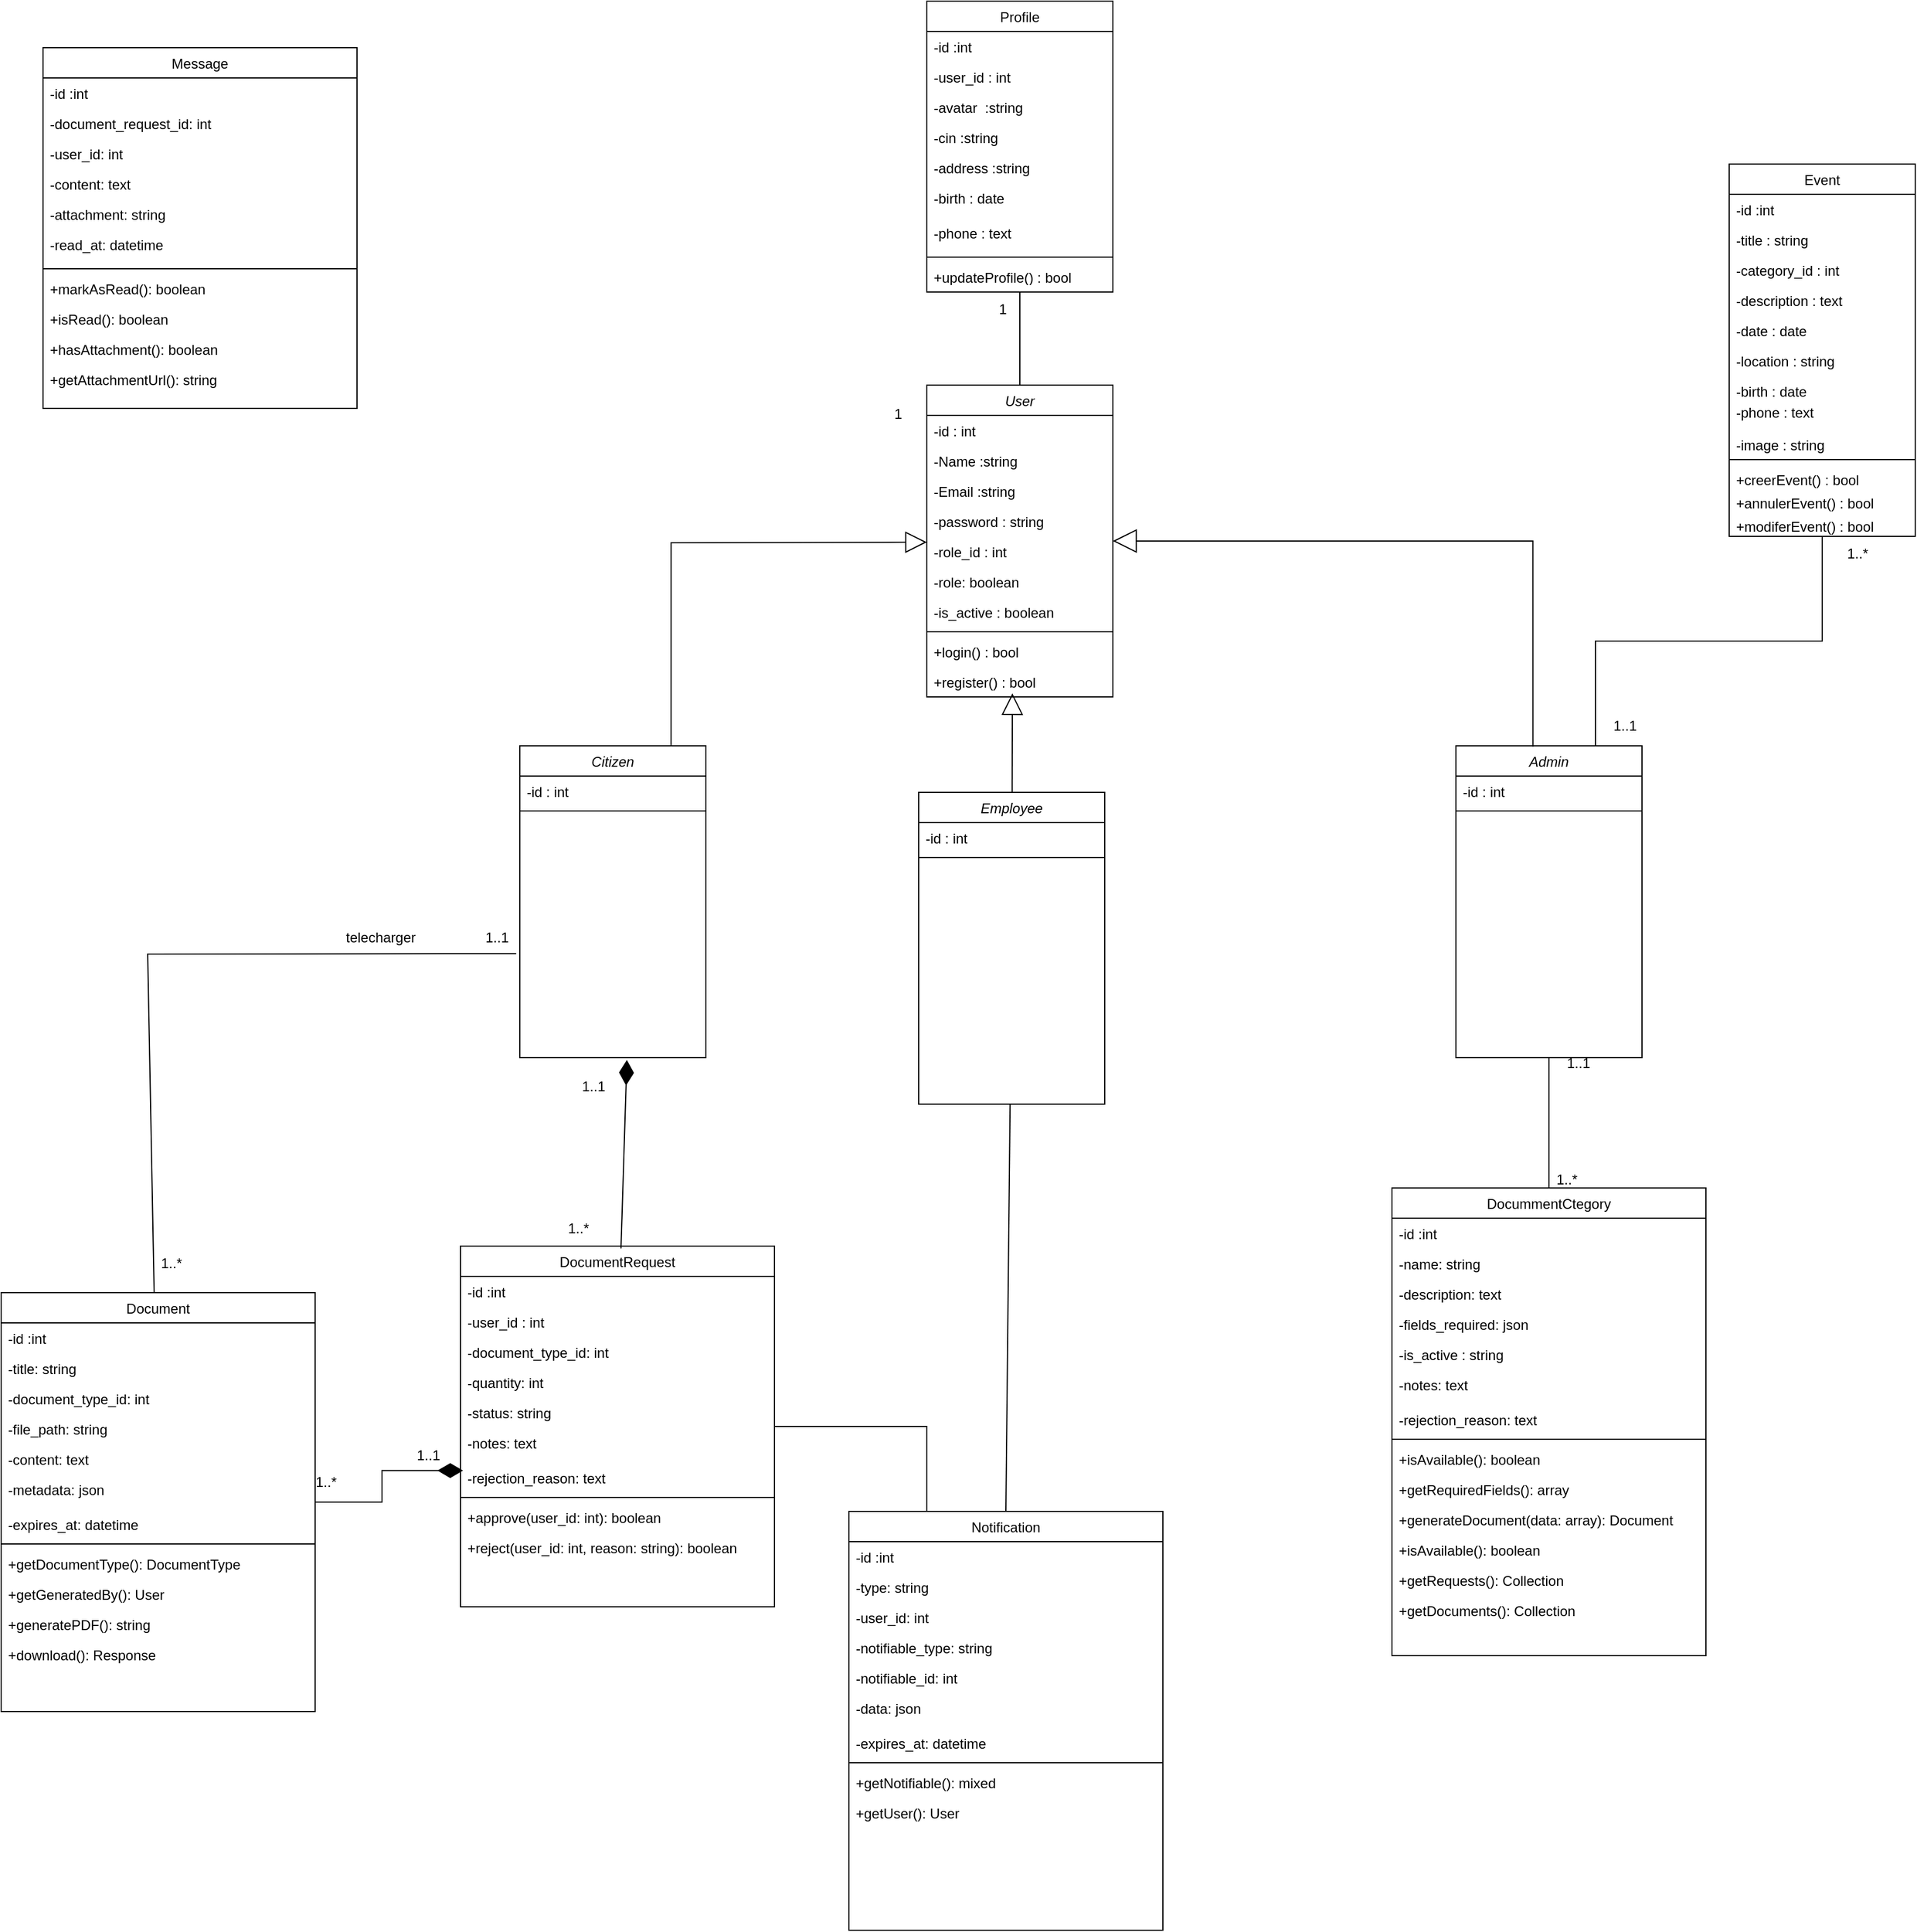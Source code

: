 <mxfile version="26.2.2">
  <diagram id="C5RBs43oDa-KdzZeNtuy" name="Page-1">
    <mxGraphModel dx="3024" dy="1294" grid="1" gridSize="10" guides="1" tooltips="1" connect="1" arrows="1" fold="1" page="1" pageScale="1" pageWidth="827" pageHeight="1169" math="0" shadow="0">
      <root>
        <mxCell id="WIyWlLk6GJQsqaUBKTNV-0" />
        <mxCell id="WIyWlLk6GJQsqaUBKTNV-1" parent="WIyWlLk6GJQsqaUBKTNV-0" />
        <mxCell id="zkfFHV4jXpPFQw0GAbJ--0" value="User" style="swimlane;fontStyle=2;align=center;verticalAlign=top;childLayout=stackLayout;horizontal=1;startSize=26;horizontalStack=0;resizeParent=1;resizeLast=0;collapsible=1;marginBottom=0;rounded=0;shadow=0;strokeWidth=1;" parent="WIyWlLk6GJQsqaUBKTNV-1" vertex="1">
          <mxGeometry x="-23" y="330" width="160" height="268" as="geometry">
            <mxRectangle x="230" y="140" width="160" height="26" as="alternateBounds" />
          </mxGeometry>
        </mxCell>
        <mxCell id="zkfFHV4jXpPFQw0GAbJ--1" value="-id : int" style="text;align=left;verticalAlign=top;spacingLeft=4;spacingRight=4;overflow=hidden;rotatable=0;points=[[0,0.5],[1,0.5]];portConstraint=eastwest;" parent="zkfFHV4jXpPFQw0GAbJ--0" vertex="1">
          <mxGeometry y="26" width="160" height="26" as="geometry" />
        </mxCell>
        <mxCell id="ag1lQDkfpdhVlCk6B-0z-128" value="-Name :string" style="text;align=left;verticalAlign=top;spacingLeft=4;spacingRight=4;overflow=hidden;rotatable=0;points=[[0,0.5],[1,0.5]];portConstraint=eastwest;" vertex="1" parent="zkfFHV4jXpPFQw0GAbJ--0">
          <mxGeometry y="52" width="160" height="26" as="geometry" />
        </mxCell>
        <mxCell id="ag1lQDkfpdhVlCk6B-0z-3" value="-Email :string" style="text;align=left;verticalAlign=top;spacingLeft=4;spacingRight=4;overflow=hidden;rotatable=0;points=[[0,0.5],[1,0.5]];portConstraint=eastwest;rounded=0;shadow=0;html=0;" vertex="1" parent="zkfFHV4jXpPFQw0GAbJ--0">
          <mxGeometry y="78" width="160" height="26" as="geometry" />
        </mxCell>
        <mxCell id="ag1lQDkfpdhVlCk6B-0z-4" value="-password : string" style="text;align=left;verticalAlign=top;spacingLeft=4;spacingRight=4;overflow=hidden;rotatable=0;points=[[0,0.5],[1,0.5]];portConstraint=eastwest;rounded=0;shadow=0;html=0;" vertex="1" parent="zkfFHV4jXpPFQw0GAbJ--0">
          <mxGeometry y="104" width="160" height="26" as="geometry" />
        </mxCell>
        <mxCell id="ag1lQDkfpdhVlCk6B-0z-5" value="-role_id : int" style="text;align=left;verticalAlign=top;spacingLeft=4;spacingRight=4;overflow=hidden;rotatable=0;points=[[0,0.5],[1,0.5]];portConstraint=eastwest;rounded=0;shadow=0;html=0;" vertex="1" parent="zkfFHV4jXpPFQw0GAbJ--0">
          <mxGeometry y="130" width="160" height="26" as="geometry" />
        </mxCell>
        <mxCell id="ag1lQDkfpdhVlCk6B-0z-127" value="-role: boolean" style="text;align=left;verticalAlign=top;spacingLeft=4;spacingRight=4;overflow=hidden;rotatable=0;points=[[0,0.5],[1,0.5]];portConstraint=eastwest;rounded=0;shadow=0;html=0;" vertex="1" parent="zkfFHV4jXpPFQw0GAbJ--0">
          <mxGeometry y="156" width="160" height="26" as="geometry" />
        </mxCell>
        <mxCell id="zkfFHV4jXpPFQw0GAbJ--3" value="-is_active : boolean" style="text;align=left;verticalAlign=top;spacingLeft=4;spacingRight=4;overflow=hidden;rotatable=0;points=[[0,0.5],[1,0.5]];portConstraint=eastwest;rounded=0;shadow=0;html=0;" parent="zkfFHV4jXpPFQw0GAbJ--0" vertex="1">
          <mxGeometry y="182" width="160" height="26" as="geometry" />
        </mxCell>
        <mxCell id="zkfFHV4jXpPFQw0GAbJ--4" value="" style="line;html=1;strokeWidth=1;align=left;verticalAlign=middle;spacingTop=-1;spacingLeft=3;spacingRight=3;rotatable=0;labelPosition=right;points=[];portConstraint=eastwest;" parent="zkfFHV4jXpPFQw0GAbJ--0" vertex="1">
          <mxGeometry y="208" width="160" height="8" as="geometry" />
        </mxCell>
        <mxCell id="zkfFHV4jXpPFQw0GAbJ--5" value="+login() : bool" style="text;align=left;verticalAlign=top;spacingLeft=4;spacingRight=4;overflow=hidden;rotatable=0;points=[[0,0.5],[1,0.5]];portConstraint=eastwest;" parent="zkfFHV4jXpPFQw0GAbJ--0" vertex="1">
          <mxGeometry y="216" width="160" height="26" as="geometry" />
        </mxCell>
        <mxCell id="ag1lQDkfpdhVlCk6B-0z-0" value="+register() : bool" style="text;align=left;verticalAlign=top;spacingLeft=4;spacingRight=4;overflow=hidden;rotatable=0;points=[[0,0.5],[1,0.5]];portConstraint=eastwest;rounded=0;shadow=0;html=0;" vertex="1" parent="zkfFHV4jXpPFQw0GAbJ--0">
          <mxGeometry y="242" width="160" height="26" as="geometry" />
        </mxCell>
        <mxCell id="zkfFHV4jXpPFQw0GAbJ--13" value="Profile" style="swimlane;fontStyle=0;align=center;verticalAlign=top;childLayout=stackLayout;horizontal=1;startSize=26;horizontalStack=0;resizeParent=1;resizeLast=0;collapsible=1;marginBottom=0;rounded=0;shadow=0;strokeWidth=1;" parent="WIyWlLk6GJQsqaUBKTNV-1" vertex="1">
          <mxGeometry x="-23" width="160" height="250" as="geometry">
            <mxRectangle x="340" y="380" width="170" height="26" as="alternateBounds" />
          </mxGeometry>
        </mxCell>
        <mxCell id="zkfFHV4jXpPFQw0GAbJ--14" value="-id :int" style="text;align=left;verticalAlign=top;spacingLeft=4;spacingRight=4;overflow=hidden;rotatable=0;points=[[0,0.5],[1,0.5]];portConstraint=eastwest;" parent="zkfFHV4jXpPFQw0GAbJ--13" vertex="1">
          <mxGeometry y="26" width="160" height="26" as="geometry" />
        </mxCell>
        <mxCell id="ag1lQDkfpdhVlCk6B-0z-9" value="-user_id : int" style="text;align=left;verticalAlign=top;spacingLeft=4;spacingRight=4;overflow=hidden;rotatable=0;points=[[0,0.5],[1,0.5]];portConstraint=eastwest;" vertex="1" parent="zkfFHV4jXpPFQw0GAbJ--13">
          <mxGeometry y="52" width="160" height="26" as="geometry" />
        </mxCell>
        <mxCell id="ag1lQDkfpdhVlCk6B-0z-11" value="-avatar  :string" style="text;align=left;verticalAlign=top;spacingLeft=4;spacingRight=4;overflow=hidden;rotatable=0;points=[[0,0.5],[1,0.5]];portConstraint=eastwest;" vertex="1" parent="zkfFHV4jXpPFQw0GAbJ--13">
          <mxGeometry y="78" width="160" height="26" as="geometry" />
        </mxCell>
        <mxCell id="ag1lQDkfpdhVlCk6B-0z-12" value="-cin :string" style="text;align=left;verticalAlign=top;spacingLeft=4;spacingRight=4;overflow=hidden;rotatable=0;points=[[0,0.5],[1,0.5]];portConstraint=eastwest;" vertex="1" parent="zkfFHV4jXpPFQw0GAbJ--13">
          <mxGeometry y="104" width="160" height="26" as="geometry" />
        </mxCell>
        <mxCell id="ag1lQDkfpdhVlCk6B-0z-13" value="-address :string" style="text;align=left;verticalAlign=top;spacingLeft=4;spacingRight=4;overflow=hidden;rotatable=0;points=[[0,0.5],[1,0.5]];portConstraint=eastwest;" vertex="1" parent="zkfFHV4jXpPFQw0GAbJ--13">
          <mxGeometry y="130" width="160" height="26" as="geometry" />
        </mxCell>
        <mxCell id="ag1lQDkfpdhVlCk6B-0z-14" value="-birth : date " style="text;align=left;verticalAlign=top;spacingLeft=4;spacingRight=4;overflow=hidden;rotatable=0;points=[[0,0.5],[1,0.5]];portConstraint=eastwest;" vertex="1" parent="zkfFHV4jXpPFQw0GAbJ--13">
          <mxGeometry y="156" width="160" height="30" as="geometry" />
        </mxCell>
        <mxCell id="ag1lQDkfpdhVlCk6B-0z-8" value="-phone : text " style="text;align=left;verticalAlign=top;spacingLeft=4;spacingRight=4;overflow=hidden;rotatable=0;points=[[0,0.5],[1,0.5]];portConstraint=eastwest;" vertex="1" parent="zkfFHV4jXpPFQw0GAbJ--13">
          <mxGeometry y="186" width="160" height="30" as="geometry" />
        </mxCell>
        <mxCell id="zkfFHV4jXpPFQw0GAbJ--15" value="" style="line;html=1;strokeWidth=1;align=left;verticalAlign=middle;spacingTop=-1;spacingLeft=3;spacingRight=3;rotatable=0;labelPosition=right;points=[];portConstraint=eastwest;" parent="zkfFHV4jXpPFQw0GAbJ--13" vertex="1">
          <mxGeometry y="216" width="160" height="8" as="geometry" />
        </mxCell>
        <mxCell id="ag1lQDkfpdhVlCk6B-0z-19" value="+updateProfile() : bool" style="text;align=left;verticalAlign=top;spacingLeft=4;spacingRight=4;overflow=hidden;rotatable=0;points=[[0,0.5],[1,0.5]];portConstraint=eastwest;rounded=0;shadow=0;html=0;" vertex="1" parent="zkfFHV4jXpPFQw0GAbJ--13">
          <mxGeometry y="224" width="160" height="16" as="geometry" />
        </mxCell>
        <mxCell id="zkfFHV4jXpPFQw0GAbJ--16" value="" style="endArrow=none;endSize=10;endFill=0;shadow=0;strokeWidth=1;rounded=0;curved=0;edgeStyle=elbowEdgeStyle;elbow=vertical;startFill=0;" parent="WIyWlLk6GJQsqaUBKTNV-1" source="zkfFHV4jXpPFQw0GAbJ--13" target="zkfFHV4jXpPFQw0GAbJ--0" edge="1">
          <mxGeometry width="160" relative="1" as="geometry">
            <mxPoint x="327" y="813" as="sourcePoint" />
            <mxPoint x="427" y="711" as="targetPoint" />
          </mxGeometry>
        </mxCell>
        <mxCell id="ag1lQDkfpdhVlCk6B-0z-16" value="1" style="text;html=1;align=center;verticalAlign=middle;resizable=0;points=[];autosize=1;strokeColor=none;fillColor=none;" vertex="1" parent="WIyWlLk6GJQsqaUBKTNV-1">
          <mxGeometry x="27" y="250" width="30" height="30" as="geometry" />
        </mxCell>
        <mxCell id="ag1lQDkfpdhVlCk6B-0z-17" value="1" style="text;html=1;align=center;verticalAlign=middle;resizable=0;points=[];autosize=1;strokeColor=none;fillColor=none;" vertex="1" parent="WIyWlLk6GJQsqaUBKTNV-1">
          <mxGeometry x="-63" y="340" width="30" height="30" as="geometry" />
        </mxCell>
        <mxCell id="ag1lQDkfpdhVlCk6B-0z-21" value="Event" style="swimlane;fontStyle=0;align=center;verticalAlign=top;childLayout=stackLayout;horizontal=1;startSize=26;horizontalStack=0;resizeParent=1;resizeLast=0;collapsible=1;marginBottom=0;rounded=0;shadow=0;strokeWidth=1;" vertex="1" parent="WIyWlLk6GJQsqaUBKTNV-1">
          <mxGeometry x="667" y="140" width="160" height="320" as="geometry">
            <mxRectangle x="340" y="380" width="170" height="26" as="alternateBounds" />
          </mxGeometry>
        </mxCell>
        <mxCell id="ag1lQDkfpdhVlCk6B-0z-22" value="-id :int" style="text;align=left;verticalAlign=top;spacingLeft=4;spacingRight=4;overflow=hidden;rotatable=0;points=[[0,0.5],[1,0.5]];portConstraint=eastwest;" vertex="1" parent="ag1lQDkfpdhVlCk6B-0z-21">
          <mxGeometry y="26" width="160" height="26" as="geometry" />
        </mxCell>
        <mxCell id="ag1lQDkfpdhVlCk6B-0z-23" value="-title : string" style="text;align=left;verticalAlign=top;spacingLeft=4;spacingRight=4;overflow=hidden;rotatable=0;points=[[0,0.5],[1,0.5]];portConstraint=eastwest;" vertex="1" parent="ag1lQDkfpdhVlCk6B-0z-21">
          <mxGeometry y="52" width="160" height="26" as="geometry" />
        </mxCell>
        <mxCell id="ag1lQDkfpdhVlCk6B-0z-32" value="-category_id : int" style="text;align=left;verticalAlign=top;spacingLeft=4;spacingRight=4;overflow=hidden;rotatable=0;points=[[0,0.5],[1,0.5]];portConstraint=eastwest;" vertex="1" parent="ag1lQDkfpdhVlCk6B-0z-21">
          <mxGeometry y="78" width="160" height="26" as="geometry" />
        </mxCell>
        <mxCell id="ag1lQDkfpdhVlCk6B-0z-24" value="-description : text" style="text;align=left;verticalAlign=top;spacingLeft=4;spacingRight=4;overflow=hidden;rotatable=0;points=[[0,0.5],[1,0.5]];portConstraint=eastwest;" vertex="1" parent="ag1lQDkfpdhVlCk6B-0z-21">
          <mxGeometry y="104" width="160" height="26" as="geometry" />
        </mxCell>
        <mxCell id="ag1lQDkfpdhVlCk6B-0z-25" value="-date : date" style="text;align=left;verticalAlign=top;spacingLeft=4;spacingRight=4;overflow=hidden;rotatable=0;points=[[0,0.5],[1,0.5]];portConstraint=eastwest;" vertex="1" parent="ag1lQDkfpdhVlCk6B-0z-21">
          <mxGeometry y="130" width="160" height="26" as="geometry" />
        </mxCell>
        <mxCell id="ag1lQDkfpdhVlCk6B-0z-26" value="-location : string" style="text;align=left;verticalAlign=top;spacingLeft=4;spacingRight=4;overflow=hidden;rotatable=0;points=[[0,0.5],[1,0.5]];portConstraint=eastwest;" vertex="1" parent="ag1lQDkfpdhVlCk6B-0z-21">
          <mxGeometry y="156" width="160" height="26" as="geometry" />
        </mxCell>
        <mxCell id="ag1lQDkfpdhVlCk6B-0z-27" value="-birth : date " style="text;align=left;verticalAlign=top;spacingLeft=4;spacingRight=4;overflow=hidden;rotatable=0;points=[[0,0.5],[1,0.5]];portConstraint=eastwest;" vertex="1" parent="ag1lQDkfpdhVlCk6B-0z-21">
          <mxGeometry y="182" width="160" height="18" as="geometry" />
        </mxCell>
        <mxCell id="ag1lQDkfpdhVlCk6B-0z-33" value="-phone : text " style="text;align=left;verticalAlign=top;spacingLeft=4;spacingRight=4;overflow=hidden;rotatable=0;points=[[0,0.5],[1,0.5]];portConstraint=eastwest;" vertex="1" parent="ag1lQDkfpdhVlCk6B-0z-21">
          <mxGeometry y="200" width="160" height="28" as="geometry" />
        </mxCell>
        <mxCell id="ag1lQDkfpdhVlCk6B-0z-28" value="-image : string " style="text;align=left;verticalAlign=top;spacingLeft=4;spacingRight=4;overflow=hidden;rotatable=0;points=[[0,0.5],[1,0.5]];portConstraint=eastwest;" vertex="1" parent="ag1lQDkfpdhVlCk6B-0z-21">
          <mxGeometry y="228" width="160" height="22" as="geometry" />
        </mxCell>
        <mxCell id="ag1lQDkfpdhVlCk6B-0z-29" value="" style="line;html=1;strokeWidth=1;align=left;verticalAlign=middle;spacingTop=-1;spacingLeft=3;spacingRight=3;rotatable=0;labelPosition=right;points=[];portConstraint=eastwest;" vertex="1" parent="ag1lQDkfpdhVlCk6B-0z-21">
          <mxGeometry y="250" width="160" height="8" as="geometry" />
        </mxCell>
        <mxCell id="ag1lQDkfpdhVlCk6B-0z-30" value="+creerEvent() : bool" style="text;align=left;verticalAlign=top;spacingLeft=4;spacingRight=4;overflow=hidden;rotatable=0;points=[[0,0.5],[1,0.5]];portConstraint=eastwest;rounded=0;shadow=0;html=0;" vertex="1" parent="ag1lQDkfpdhVlCk6B-0z-21">
          <mxGeometry y="258" width="160" height="20" as="geometry" />
        </mxCell>
        <mxCell id="ag1lQDkfpdhVlCk6B-0z-35" value="+annulerEvent() : bool" style="text;align=left;verticalAlign=top;spacingLeft=4;spacingRight=4;overflow=hidden;rotatable=0;points=[[0,0.5],[1,0.5]];portConstraint=eastwest;rounded=0;shadow=0;html=0;" vertex="1" parent="ag1lQDkfpdhVlCk6B-0z-21">
          <mxGeometry y="278" width="160" height="20" as="geometry" />
        </mxCell>
        <mxCell id="ag1lQDkfpdhVlCk6B-0z-36" value="+modiferEvent() : bool" style="text;align=left;verticalAlign=top;spacingLeft=4;spacingRight=4;overflow=hidden;rotatable=0;points=[[0,0.5],[1,0.5]];portConstraint=eastwest;rounded=0;shadow=0;html=0;" vertex="1" parent="ag1lQDkfpdhVlCk6B-0z-21">
          <mxGeometry y="298" width="160" height="20" as="geometry" />
        </mxCell>
        <mxCell id="ag1lQDkfpdhVlCk6B-0z-31" value="" style="endArrow=none;endSize=10;endFill=0;shadow=0;strokeWidth=1;rounded=0;curved=0;edgeStyle=elbowEdgeStyle;elbow=vertical;startFill=0;entryX=0.75;entryY=0;entryDx=0;entryDy=0;" edge="1" source="ag1lQDkfpdhVlCk6B-0z-21" parent="WIyWlLk6GJQsqaUBKTNV-1" target="ag1lQDkfpdhVlCk6B-0z-162">
          <mxGeometry width="160" relative="1" as="geometry">
            <mxPoint x="187" y="293" as="sourcePoint" />
            <mxPoint x="357" y="161" as="targetPoint" />
          </mxGeometry>
        </mxCell>
        <mxCell id="ag1lQDkfpdhVlCk6B-0z-178" style="edgeStyle=orthogonalEdgeStyle;rounded=0;orthogonalLoop=1;jettySize=auto;html=1;endArrow=none;startFill=0;" edge="1" parent="WIyWlLk6GJQsqaUBKTNV-1" source="ag1lQDkfpdhVlCk6B-0z-51" target="ag1lQDkfpdhVlCk6B-0z-113">
          <mxGeometry relative="1" as="geometry">
            <mxPoint x="-23" y="1406" as="targetPoint" />
            <Array as="points">
              <mxPoint x="-23" y="1225" />
            </Array>
          </mxGeometry>
        </mxCell>
        <mxCell id="ag1lQDkfpdhVlCk6B-0z-51" value="DocumentRequest" style="swimlane;fontStyle=0;align=center;verticalAlign=top;childLayout=stackLayout;horizontal=1;startSize=26;horizontalStack=0;resizeParent=1;resizeLast=0;collapsible=1;marginBottom=0;rounded=0;shadow=0;strokeWidth=1;" vertex="1" parent="WIyWlLk6GJQsqaUBKTNV-1">
          <mxGeometry x="-424" y="1070" width="270" height="310" as="geometry">
            <mxRectangle x="340" y="380" width="170" height="26" as="alternateBounds" />
          </mxGeometry>
        </mxCell>
        <mxCell id="ag1lQDkfpdhVlCk6B-0z-52" value="-id :int" style="text;align=left;verticalAlign=top;spacingLeft=4;spacingRight=4;overflow=hidden;rotatable=0;points=[[0,0.5],[1,0.5]];portConstraint=eastwest;" vertex="1" parent="ag1lQDkfpdhVlCk6B-0z-51">
          <mxGeometry y="26" width="270" height="26" as="geometry" />
        </mxCell>
        <mxCell id="ag1lQDkfpdhVlCk6B-0z-53" value="-user_id : int" style="text;align=left;verticalAlign=top;spacingLeft=4;spacingRight=4;overflow=hidden;rotatable=0;points=[[0,0.5],[1,0.5]];portConstraint=eastwest;" vertex="1" parent="ag1lQDkfpdhVlCk6B-0z-51">
          <mxGeometry y="52" width="270" height="26" as="geometry" />
        </mxCell>
        <mxCell id="ag1lQDkfpdhVlCk6B-0z-54" value="-document_type_id: int&#xa;" style="text;align=left;verticalAlign=top;spacingLeft=4;spacingRight=4;overflow=hidden;rotatable=0;points=[[0,0.5],[1,0.5]];portConstraint=eastwest;" vertex="1" parent="ag1lQDkfpdhVlCk6B-0z-51">
          <mxGeometry y="78" width="270" height="26" as="geometry" />
        </mxCell>
        <mxCell id="ag1lQDkfpdhVlCk6B-0z-55" value="-quantity: int&#xa;" style="text;align=left;verticalAlign=top;spacingLeft=4;spacingRight=4;overflow=hidden;rotatable=0;points=[[0,0.5],[1,0.5]];portConstraint=eastwest;" vertex="1" parent="ag1lQDkfpdhVlCk6B-0z-51">
          <mxGeometry y="104" width="270" height="26" as="geometry" />
        </mxCell>
        <mxCell id="ag1lQDkfpdhVlCk6B-0z-56" value="-status: string&#xa;" style="text;align=left;verticalAlign=top;spacingLeft=4;spacingRight=4;overflow=hidden;rotatable=0;points=[[0,0.5],[1,0.5]];portConstraint=eastwest;" vertex="1" parent="ag1lQDkfpdhVlCk6B-0z-51">
          <mxGeometry y="130" width="270" height="26" as="geometry" />
        </mxCell>
        <mxCell id="ag1lQDkfpdhVlCk6B-0z-57" value="-notes: text&#xa;" style="text;align=left;verticalAlign=top;spacingLeft=4;spacingRight=4;overflow=hidden;rotatable=0;points=[[0,0.5],[1,0.5]];portConstraint=eastwest;" vertex="1" parent="ag1lQDkfpdhVlCk6B-0z-51">
          <mxGeometry y="156" width="270" height="30" as="geometry" />
        </mxCell>
        <mxCell id="ag1lQDkfpdhVlCk6B-0z-65" value="-rejection_reason: text " style="text;align=left;verticalAlign=top;spacingLeft=4;spacingRight=4;overflow=hidden;rotatable=0;points=[[0,0.5],[1,0.5]];portConstraint=eastwest;" vertex="1" parent="ag1lQDkfpdhVlCk6B-0z-51">
          <mxGeometry y="186" width="270" height="26" as="geometry" />
        </mxCell>
        <mxCell id="ag1lQDkfpdhVlCk6B-0z-59" value="" style="line;html=1;strokeWidth=1;align=left;verticalAlign=middle;spacingTop=-1;spacingLeft=3;spacingRight=3;rotatable=0;labelPosition=right;points=[];portConstraint=eastwest;" vertex="1" parent="ag1lQDkfpdhVlCk6B-0z-51">
          <mxGeometry y="212" width="270" height="8" as="geometry" />
        </mxCell>
        <mxCell id="ag1lQDkfpdhVlCk6B-0z-66" value="+approve(user_id: int): boolean&#xa;&#xa;" style="text;align=left;verticalAlign=top;spacingLeft=4;spacingRight=4;overflow=hidden;rotatable=0;points=[[0,0.5],[1,0.5]];portConstraint=eastwest;" vertex="1" parent="ag1lQDkfpdhVlCk6B-0z-51">
          <mxGeometry y="220" width="270" height="26" as="geometry" />
        </mxCell>
        <mxCell id="ag1lQDkfpdhVlCk6B-0z-64" value="+reject(user_id: int, reason: string): boolean " style="text;align=left;verticalAlign=top;spacingLeft=4;spacingRight=4;overflow=hidden;rotatable=0;points=[[0,0.5],[1,0.5]];portConstraint=eastwest;" vertex="1" parent="ag1lQDkfpdhVlCk6B-0z-51">
          <mxGeometry y="246" width="270" height="26" as="geometry" />
        </mxCell>
        <mxCell id="ag1lQDkfpdhVlCk6B-0z-67" value="DocummentCtegory" style="swimlane;fontStyle=0;align=center;verticalAlign=top;childLayout=stackLayout;horizontal=1;startSize=26;horizontalStack=0;resizeParent=1;resizeLast=0;collapsible=1;marginBottom=0;rounded=0;shadow=0;strokeWidth=1;" vertex="1" parent="WIyWlLk6GJQsqaUBKTNV-1">
          <mxGeometry x="377" y="1020" width="270" height="402" as="geometry">
            <mxRectangle x="340" y="380" width="170" height="26" as="alternateBounds" />
          </mxGeometry>
        </mxCell>
        <mxCell id="ag1lQDkfpdhVlCk6B-0z-68" value="-id :int" style="text;align=left;verticalAlign=top;spacingLeft=4;spacingRight=4;overflow=hidden;rotatable=0;points=[[0,0.5],[1,0.5]];portConstraint=eastwest;" vertex="1" parent="ag1lQDkfpdhVlCk6B-0z-67">
          <mxGeometry y="26" width="270" height="26" as="geometry" />
        </mxCell>
        <mxCell id="ag1lQDkfpdhVlCk6B-0z-69" value="-name: string&#xa;" style="text;align=left;verticalAlign=top;spacingLeft=4;spacingRight=4;overflow=hidden;rotatable=0;points=[[0,0.5],[1,0.5]];portConstraint=eastwest;" vertex="1" parent="ag1lQDkfpdhVlCk6B-0z-67">
          <mxGeometry y="52" width="270" height="26" as="geometry" />
        </mxCell>
        <mxCell id="ag1lQDkfpdhVlCk6B-0z-70" value="-description: text " style="text;align=left;verticalAlign=top;spacingLeft=4;spacingRight=4;overflow=hidden;rotatable=0;points=[[0,0.5],[1,0.5]];portConstraint=eastwest;" vertex="1" parent="ag1lQDkfpdhVlCk6B-0z-67">
          <mxGeometry y="78" width="270" height="26" as="geometry" />
        </mxCell>
        <mxCell id="ag1lQDkfpdhVlCk6B-0z-71" value="-fields_required: json " style="text;align=left;verticalAlign=top;spacingLeft=4;spacingRight=4;overflow=hidden;rotatable=0;points=[[0,0.5],[1,0.5]];portConstraint=eastwest;" vertex="1" parent="ag1lQDkfpdhVlCk6B-0z-67">
          <mxGeometry y="104" width="270" height="26" as="geometry" />
        </mxCell>
        <mxCell id="ag1lQDkfpdhVlCk6B-0z-72" value="-is_active : string&#xa;" style="text;align=left;verticalAlign=top;spacingLeft=4;spacingRight=4;overflow=hidden;rotatable=0;points=[[0,0.5],[1,0.5]];portConstraint=eastwest;" vertex="1" parent="ag1lQDkfpdhVlCk6B-0z-67">
          <mxGeometry y="130" width="270" height="26" as="geometry" />
        </mxCell>
        <mxCell id="ag1lQDkfpdhVlCk6B-0z-73" value="-notes: text&#xa;" style="text;align=left;verticalAlign=top;spacingLeft=4;spacingRight=4;overflow=hidden;rotatable=0;points=[[0,0.5],[1,0.5]];portConstraint=eastwest;" vertex="1" parent="ag1lQDkfpdhVlCk6B-0z-67">
          <mxGeometry y="156" width="270" height="30" as="geometry" />
        </mxCell>
        <mxCell id="ag1lQDkfpdhVlCk6B-0z-74" value="-rejection_reason: text " style="text;align=left;verticalAlign=top;spacingLeft=4;spacingRight=4;overflow=hidden;rotatable=0;points=[[0,0.5],[1,0.5]];portConstraint=eastwest;" vertex="1" parent="ag1lQDkfpdhVlCk6B-0z-67">
          <mxGeometry y="186" width="270" height="26" as="geometry" />
        </mxCell>
        <mxCell id="ag1lQDkfpdhVlCk6B-0z-75" value="" style="line;html=1;strokeWidth=1;align=left;verticalAlign=middle;spacingTop=-1;spacingLeft=3;spacingRight=3;rotatable=0;labelPosition=right;points=[];portConstraint=eastwest;" vertex="1" parent="ag1lQDkfpdhVlCk6B-0z-67">
          <mxGeometry y="212" width="270" height="8" as="geometry" />
        </mxCell>
        <mxCell id="ag1lQDkfpdhVlCk6B-0z-76" value="+isAvailable(): boolean " style="text;align=left;verticalAlign=top;spacingLeft=4;spacingRight=4;overflow=hidden;rotatable=0;points=[[0,0.5],[1,0.5]];portConstraint=eastwest;" vertex="1" parent="ag1lQDkfpdhVlCk6B-0z-67">
          <mxGeometry y="220" width="270" height="26" as="geometry" />
        </mxCell>
        <mxCell id="ag1lQDkfpdhVlCk6B-0z-77" value="+getRequiredFields(): array&#xa;&#xa;" style="text;align=left;verticalAlign=top;spacingLeft=4;spacingRight=4;overflow=hidden;rotatable=0;points=[[0,0.5],[1,0.5]];portConstraint=eastwest;" vertex="1" parent="ag1lQDkfpdhVlCk6B-0z-67">
          <mxGeometry y="246" width="270" height="26" as="geometry" />
        </mxCell>
        <mxCell id="ag1lQDkfpdhVlCk6B-0z-78" value="+generateDocument(data: array): Document&#xa;" style="text;align=left;verticalAlign=top;spacingLeft=4;spacingRight=4;overflow=hidden;rotatable=0;points=[[0,0.5],[1,0.5]];portConstraint=eastwest;" vertex="1" parent="ag1lQDkfpdhVlCk6B-0z-67">
          <mxGeometry y="272" width="270" height="26" as="geometry" />
        </mxCell>
        <mxCell id="ag1lQDkfpdhVlCk6B-0z-79" value="+isAvailable(): boolean " style="text;align=left;verticalAlign=top;spacingLeft=4;spacingRight=4;overflow=hidden;rotatable=0;points=[[0,0.5],[1,0.5]];portConstraint=eastwest;" vertex="1" parent="ag1lQDkfpdhVlCk6B-0z-67">
          <mxGeometry y="298" width="270" height="26" as="geometry" />
        </mxCell>
        <mxCell id="ag1lQDkfpdhVlCk6B-0z-80" value="+getRequests(): Collection " style="text;align=left;verticalAlign=top;spacingLeft=4;spacingRight=4;overflow=hidden;rotatable=0;points=[[0,0.5],[1,0.5]];portConstraint=eastwest;" vertex="1" parent="ag1lQDkfpdhVlCk6B-0z-67">
          <mxGeometry y="324" width="270" height="26" as="geometry" />
        </mxCell>
        <mxCell id="ag1lQDkfpdhVlCk6B-0z-81" value="+getDocuments(): Collection " style="text;align=left;verticalAlign=top;spacingLeft=4;spacingRight=4;overflow=hidden;rotatable=0;points=[[0,0.5],[1,0.5]];portConstraint=eastwest;" vertex="1" parent="ag1lQDkfpdhVlCk6B-0z-67">
          <mxGeometry y="350" width="270" height="26" as="geometry" />
        </mxCell>
        <mxCell id="ag1lQDkfpdhVlCk6B-0z-83" value="Message&#xa;" style="swimlane;fontStyle=0;align=center;verticalAlign=top;childLayout=stackLayout;horizontal=1;startSize=26;horizontalStack=0;resizeParent=1;resizeLast=0;collapsible=1;marginBottom=0;rounded=0;shadow=0;strokeWidth=1;" vertex="1" parent="WIyWlLk6GJQsqaUBKTNV-1">
          <mxGeometry x="-783" y="40" width="270" height="310" as="geometry">
            <mxRectangle x="340" y="380" width="170" height="26" as="alternateBounds" />
          </mxGeometry>
        </mxCell>
        <mxCell id="ag1lQDkfpdhVlCk6B-0z-84" value="-id :int" style="text;align=left;verticalAlign=top;spacingLeft=4;spacingRight=4;overflow=hidden;rotatable=0;points=[[0,0.5],[1,0.5]];portConstraint=eastwest;" vertex="1" parent="ag1lQDkfpdhVlCk6B-0z-83">
          <mxGeometry y="26" width="270" height="26" as="geometry" />
        </mxCell>
        <mxCell id="ag1lQDkfpdhVlCk6B-0z-85" value="-document_request_id: int " style="text;align=left;verticalAlign=top;spacingLeft=4;spacingRight=4;overflow=hidden;rotatable=0;points=[[0,0.5],[1,0.5]];portConstraint=eastwest;" vertex="1" parent="ag1lQDkfpdhVlCk6B-0z-83">
          <mxGeometry y="52" width="270" height="26" as="geometry" />
        </mxCell>
        <mxCell id="ag1lQDkfpdhVlCk6B-0z-86" value="-user_id: int&#xa;" style="text;align=left;verticalAlign=top;spacingLeft=4;spacingRight=4;overflow=hidden;rotatable=0;points=[[0,0.5],[1,0.5]];portConstraint=eastwest;" vertex="1" parent="ag1lQDkfpdhVlCk6B-0z-83">
          <mxGeometry y="78" width="270" height="26" as="geometry" />
        </mxCell>
        <mxCell id="ag1lQDkfpdhVlCk6B-0z-87" value="-content: text&#xa;" style="text;align=left;verticalAlign=top;spacingLeft=4;spacingRight=4;overflow=hidden;rotatable=0;points=[[0,0.5],[1,0.5]];portConstraint=eastwest;" vertex="1" parent="ag1lQDkfpdhVlCk6B-0z-83">
          <mxGeometry y="104" width="270" height="26" as="geometry" />
        </mxCell>
        <mxCell id="ag1lQDkfpdhVlCk6B-0z-88" value="-attachment: string " style="text;align=left;verticalAlign=top;spacingLeft=4;spacingRight=4;overflow=hidden;rotatable=0;points=[[0,0.5],[1,0.5]];portConstraint=eastwest;" vertex="1" parent="ag1lQDkfpdhVlCk6B-0z-83">
          <mxGeometry y="130" width="270" height="26" as="geometry" />
        </mxCell>
        <mxCell id="ag1lQDkfpdhVlCk6B-0z-89" value="-read_at: datetime " style="text;align=left;verticalAlign=top;spacingLeft=4;spacingRight=4;overflow=hidden;rotatable=0;points=[[0,0.5],[1,0.5]];portConstraint=eastwest;" vertex="1" parent="ag1lQDkfpdhVlCk6B-0z-83">
          <mxGeometry y="156" width="270" height="30" as="geometry" />
        </mxCell>
        <mxCell id="ag1lQDkfpdhVlCk6B-0z-91" value="" style="line;html=1;strokeWidth=1;align=left;verticalAlign=middle;spacingTop=-1;spacingLeft=3;spacingRight=3;rotatable=0;labelPosition=right;points=[];portConstraint=eastwest;" vertex="1" parent="ag1lQDkfpdhVlCk6B-0z-83">
          <mxGeometry y="186" width="270" height="8" as="geometry" />
        </mxCell>
        <mxCell id="ag1lQDkfpdhVlCk6B-0z-92" value="+markAsRead(): boolean&#xa;" style="text;align=left;verticalAlign=top;spacingLeft=4;spacingRight=4;overflow=hidden;rotatable=0;points=[[0,0.5],[1,0.5]];portConstraint=eastwest;" vertex="1" parent="ag1lQDkfpdhVlCk6B-0z-83">
          <mxGeometry y="194" width="270" height="26" as="geometry" />
        </mxCell>
        <mxCell id="ag1lQDkfpdhVlCk6B-0z-93" value="+isRead(): boolean &#xa;" style="text;align=left;verticalAlign=top;spacingLeft=4;spacingRight=4;overflow=hidden;rotatable=0;points=[[0,0.5],[1,0.5]];portConstraint=eastwest;" vertex="1" parent="ag1lQDkfpdhVlCk6B-0z-83">
          <mxGeometry y="220" width="270" height="26" as="geometry" />
        </mxCell>
        <mxCell id="ag1lQDkfpdhVlCk6B-0z-94" value="+hasAttachment(): boolean " style="text;align=left;verticalAlign=top;spacingLeft=4;spacingRight=4;overflow=hidden;rotatable=0;points=[[0,0.5],[1,0.5]];portConstraint=eastwest;" vertex="1" parent="ag1lQDkfpdhVlCk6B-0z-83">
          <mxGeometry y="246" width="270" height="26" as="geometry" />
        </mxCell>
        <mxCell id="ag1lQDkfpdhVlCk6B-0z-95" value="+getAttachmentUrl(): string&#xa;&#xa;" style="text;align=left;verticalAlign=top;spacingLeft=4;spacingRight=4;overflow=hidden;rotatable=0;points=[[0,0.5],[1,0.5]];portConstraint=eastwest;" vertex="1" parent="ag1lQDkfpdhVlCk6B-0z-83">
          <mxGeometry y="272" width="270" height="26" as="geometry" />
        </mxCell>
        <mxCell id="ag1lQDkfpdhVlCk6B-0z-98" value="Document" style="swimlane;fontStyle=0;align=center;verticalAlign=top;childLayout=stackLayout;horizontal=1;startSize=26;horizontalStack=0;resizeParent=1;resizeLast=0;collapsible=1;marginBottom=0;rounded=0;shadow=0;strokeWidth=1;" vertex="1" parent="WIyWlLk6GJQsqaUBKTNV-1">
          <mxGeometry x="-819" y="1110" width="270" height="360" as="geometry">
            <mxRectangle x="340" y="380" width="170" height="26" as="alternateBounds" />
          </mxGeometry>
        </mxCell>
        <mxCell id="ag1lQDkfpdhVlCk6B-0z-99" value="-id :int" style="text;align=left;verticalAlign=top;spacingLeft=4;spacingRight=4;overflow=hidden;rotatable=0;points=[[0,0.5],[1,0.5]];portConstraint=eastwest;" vertex="1" parent="ag1lQDkfpdhVlCk6B-0z-98">
          <mxGeometry y="26" width="270" height="26" as="geometry" />
        </mxCell>
        <mxCell id="ag1lQDkfpdhVlCk6B-0z-100" value="-title: string&#xa;" style="text;align=left;verticalAlign=top;spacingLeft=4;spacingRight=4;overflow=hidden;rotatable=0;points=[[0,0.5],[1,0.5]];portConstraint=eastwest;" vertex="1" parent="ag1lQDkfpdhVlCk6B-0z-98">
          <mxGeometry y="52" width="270" height="26" as="geometry" />
        </mxCell>
        <mxCell id="ag1lQDkfpdhVlCk6B-0z-101" value="-document_type_id: int&#xa;" style="text;align=left;verticalAlign=top;spacingLeft=4;spacingRight=4;overflow=hidden;rotatable=0;points=[[0,0.5],[1,0.5]];portConstraint=eastwest;" vertex="1" parent="ag1lQDkfpdhVlCk6B-0z-98">
          <mxGeometry y="78" width="270" height="26" as="geometry" />
        </mxCell>
        <mxCell id="ag1lQDkfpdhVlCk6B-0z-102" value="-file_path: string " style="text;align=left;verticalAlign=top;spacingLeft=4;spacingRight=4;overflow=hidden;rotatable=0;points=[[0,0.5],[1,0.5]];portConstraint=eastwest;" vertex="1" parent="ag1lQDkfpdhVlCk6B-0z-98">
          <mxGeometry y="104" width="270" height="26" as="geometry" />
        </mxCell>
        <mxCell id="ag1lQDkfpdhVlCk6B-0z-103" value="-content: text " style="text;align=left;verticalAlign=top;spacingLeft=4;spacingRight=4;overflow=hidden;rotatable=0;points=[[0,0.5],[1,0.5]];portConstraint=eastwest;" vertex="1" parent="ag1lQDkfpdhVlCk6B-0z-98">
          <mxGeometry y="130" width="270" height="26" as="geometry" />
        </mxCell>
        <mxCell id="ag1lQDkfpdhVlCk6B-0z-104" value="-metadata: json " style="text;align=left;verticalAlign=top;spacingLeft=4;spacingRight=4;overflow=hidden;rotatable=0;points=[[0,0.5],[1,0.5]];portConstraint=eastwest;" vertex="1" parent="ag1lQDkfpdhVlCk6B-0z-98">
          <mxGeometry y="156" width="270" height="30" as="geometry" />
        </mxCell>
        <mxCell id="ag1lQDkfpdhVlCk6B-0z-105" value="-expires_at: datetime&#xa;" style="text;align=left;verticalAlign=top;spacingLeft=4;spacingRight=4;overflow=hidden;rotatable=0;points=[[0,0.5],[1,0.5]];portConstraint=eastwest;" vertex="1" parent="ag1lQDkfpdhVlCk6B-0z-98">
          <mxGeometry y="186" width="270" height="26" as="geometry" />
        </mxCell>
        <mxCell id="ag1lQDkfpdhVlCk6B-0z-106" value="" style="line;html=1;strokeWidth=1;align=left;verticalAlign=middle;spacingTop=-1;spacingLeft=3;spacingRight=3;rotatable=0;labelPosition=right;points=[];portConstraint=eastwest;" vertex="1" parent="ag1lQDkfpdhVlCk6B-0z-98">
          <mxGeometry y="212" width="270" height="8" as="geometry" />
        </mxCell>
        <mxCell id="ag1lQDkfpdhVlCk6B-0z-107" value="+getDocumentType(): DocumentType &#xa;" style="text;align=left;verticalAlign=top;spacingLeft=4;spacingRight=4;overflow=hidden;rotatable=0;points=[[0,0.5],[1,0.5]];portConstraint=eastwest;" vertex="1" parent="ag1lQDkfpdhVlCk6B-0z-98">
          <mxGeometry y="220" width="270" height="26" as="geometry" />
        </mxCell>
        <mxCell id="ag1lQDkfpdhVlCk6B-0z-108" value="+getGeneratedBy(): User&#xa;" style="text;align=left;verticalAlign=top;spacingLeft=4;spacingRight=4;overflow=hidden;rotatable=0;points=[[0,0.5],[1,0.5]];portConstraint=eastwest;" vertex="1" parent="ag1lQDkfpdhVlCk6B-0z-98">
          <mxGeometry y="246" width="270" height="26" as="geometry" />
        </mxCell>
        <mxCell id="ag1lQDkfpdhVlCk6B-0z-109" value="+generatePDF(): string " style="text;align=left;verticalAlign=top;spacingLeft=4;spacingRight=4;overflow=hidden;rotatable=0;points=[[0,0.5],[1,0.5]];portConstraint=eastwest;" vertex="1" parent="ag1lQDkfpdhVlCk6B-0z-98">
          <mxGeometry y="272" width="270" height="26" as="geometry" />
        </mxCell>
        <mxCell id="ag1lQDkfpdhVlCk6B-0z-110" value="+download(): Response&#xa;&#xa;" style="text;align=left;verticalAlign=top;spacingLeft=4;spacingRight=4;overflow=hidden;rotatable=0;points=[[0,0.5],[1,0.5]];portConstraint=eastwest;" vertex="1" parent="ag1lQDkfpdhVlCk6B-0z-98">
          <mxGeometry y="298" width="270" height="26" as="geometry" />
        </mxCell>
        <mxCell id="ag1lQDkfpdhVlCk6B-0z-113" value="Notification" style="swimlane;fontStyle=0;align=center;verticalAlign=top;childLayout=stackLayout;horizontal=1;startSize=26;horizontalStack=0;resizeParent=1;resizeLast=0;collapsible=1;marginBottom=0;rounded=0;shadow=0;strokeWidth=1;" vertex="1" parent="WIyWlLk6GJQsqaUBKTNV-1">
          <mxGeometry x="-90" y="1298" width="270" height="360" as="geometry">
            <mxRectangle x="340" y="380" width="170" height="26" as="alternateBounds" />
          </mxGeometry>
        </mxCell>
        <mxCell id="ag1lQDkfpdhVlCk6B-0z-114" value="-id :int" style="text;align=left;verticalAlign=top;spacingLeft=4;spacingRight=4;overflow=hidden;rotatable=0;points=[[0,0.5],[1,0.5]];portConstraint=eastwest;" vertex="1" parent="ag1lQDkfpdhVlCk6B-0z-113">
          <mxGeometry y="26" width="270" height="26" as="geometry" />
        </mxCell>
        <mxCell id="ag1lQDkfpdhVlCk6B-0z-116" value="-type: string " style="text;align=left;verticalAlign=top;spacingLeft=4;spacingRight=4;overflow=hidden;rotatable=0;points=[[0,0.5],[1,0.5]];portConstraint=eastwest;" vertex="1" parent="ag1lQDkfpdhVlCk6B-0z-113">
          <mxGeometry y="52" width="270" height="26" as="geometry" />
        </mxCell>
        <mxCell id="ag1lQDkfpdhVlCk6B-0z-115" value="-user_id: int " style="text;align=left;verticalAlign=top;spacingLeft=4;spacingRight=4;overflow=hidden;rotatable=0;points=[[0,0.5],[1,0.5]];portConstraint=eastwest;" vertex="1" parent="ag1lQDkfpdhVlCk6B-0z-113">
          <mxGeometry y="78" width="270" height="26" as="geometry" />
        </mxCell>
        <mxCell id="ag1lQDkfpdhVlCk6B-0z-117" value="-notifiable_type: string&#xa;" style="text;align=left;verticalAlign=top;spacingLeft=4;spacingRight=4;overflow=hidden;rotatable=0;points=[[0,0.5],[1,0.5]];portConstraint=eastwest;" vertex="1" parent="ag1lQDkfpdhVlCk6B-0z-113">
          <mxGeometry y="104" width="270" height="26" as="geometry" />
        </mxCell>
        <mxCell id="ag1lQDkfpdhVlCk6B-0z-118" value="-notifiable_id: int&#xa;" style="text;align=left;verticalAlign=top;spacingLeft=4;spacingRight=4;overflow=hidden;rotatable=0;points=[[0,0.5],[1,0.5]];portConstraint=eastwest;" vertex="1" parent="ag1lQDkfpdhVlCk6B-0z-113">
          <mxGeometry y="130" width="270" height="26" as="geometry" />
        </mxCell>
        <mxCell id="ag1lQDkfpdhVlCk6B-0z-119" value="-data: json&#xa;" style="text;align=left;verticalAlign=top;spacingLeft=4;spacingRight=4;overflow=hidden;rotatable=0;points=[[0,0.5],[1,0.5]];portConstraint=eastwest;" vertex="1" parent="ag1lQDkfpdhVlCk6B-0z-113">
          <mxGeometry y="156" width="270" height="30" as="geometry" />
        </mxCell>
        <mxCell id="ag1lQDkfpdhVlCk6B-0z-120" value="-expires_at: datetime&#xa;" style="text;align=left;verticalAlign=top;spacingLeft=4;spacingRight=4;overflow=hidden;rotatable=0;points=[[0,0.5],[1,0.5]];portConstraint=eastwest;" vertex="1" parent="ag1lQDkfpdhVlCk6B-0z-113">
          <mxGeometry y="186" width="270" height="26" as="geometry" />
        </mxCell>
        <mxCell id="ag1lQDkfpdhVlCk6B-0z-121" value="" style="line;html=1;strokeWidth=1;align=left;verticalAlign=middle;spacingTop=-1;spacingLeft=3;spacingRight=3;rotatable=0;labelPosition=right;points=[];portConstraint=eastwest;" vertex="1" parent="ag1lQDkfpdhVlCk6B-0z-113">
          <mxGeometry y="212" width="270" height="8" as="geometry" />
        </mxCell>
        <mxCell id="ag1lQDkfpdhVlCk6B-0z-122" value="+getNotifiable(): mixed " style="text;align=left;verticalAlign=top;spacingLeft=4;spacingRight=4;overflow=hidden;rotatable=0;points=[[0,0.5],[1,0.5]];portConstraint=eastwest;" vertex="1" parent="ag1lQDkfpdhVlCk6B-0z-113">
          <mxGeometry y="220" width="270" height="26" as="geometry" />
        </mxCell>
        <mxCell id="ag1lQDkfpdhVlCk6B-0z-126" value="+getUser(): User&#xa;" style="text;align=left;verticalAlign=top;spacingLeft=4;spacingRight=4;overflow=hidden;rotatable=0;points=[[0,0.5],[1,0.5]];portConstraint=eastwest;" vertex="1" parent="ag1lQDkfpdhVlCk6B-0z-113">
          <mxGeometry y="246" width="270" height="26" as="geometry" />
        </mxCell>
        <mxCell id="ag1lQDkfpdhVlCk6B-0z-176" style="rounded=0;orthogonalLoop=1;jettySize=auto;html=1;endArrow=none;startFill=1;startArrow=diamondThin;startSize=19;" edge="1" parent="WIyWlLk6GJQsqaUBKTNV-1">
          <mxGeometry relative="1" as="geometry">
            <mxPoint x="-280.923" y="910" as="sourcePoint" />
            <mxPoint x="-286" y="1072" as="targetPoint" />
          </mxGeometry>
        </mxCell>
        <mxCell id="ag1lQDkfpdhVlCk6B-0z-129" value="Citizen" style="swimlane;fontStyle=2;align=center;verticalAlign=top;childLayout=stackLayout;horizontal=1;startSize=26;horizontalStack=0;resizeParent=1;resizeLast=0;collapsible=1;marginBottom=0;rounded=0;shadow=0;strokeWidth=1;" vertex="1" parent="WIyWlLk6GJQsqaUBKTNV-1">
          <mxGeometry x="-373" y="640" width="160" height="268" as="geometry">
            <mxRectangle x="230" y="140" width="160" height="26" as="alternateBounds" />
          </mxGeometry>
        </mxCell>
        <mxCell id="ag1lQDkfpdhVlCk6B-0z-130" value="-id : int" style="text;align=left;verticalAlign=top;spacingLeft=4;spacingRight=4;overflow=hidden;rotatable=0;points=[[0,0.5],[1,0.5]];portConstraint=eastwest;" vertex="1" parent="ag1lQDkfpdhVlCk6B-0z-129">
          <mxGeometry y="26" width="160" height="26" as="geometry" />
        </mxCell>
        <mxCell id="ag1lQDkfpdhVlCk6B-0z-137" value="" style="line;html=1;strokeWidth=1;align=left;verticalAlign=middle;spacingTop=-1;spacingLeft=3;spacingRight=3;rotatable=0;labelPosition=right;points=[];portConstraint=eastwest;" vertex="1" parent="ag1lQDkfpdhVlCk6B-0z-129">
          <mxGeometry y="52" width="160" height="8" as="geometry" />
        </mxCell>
        <mxCell id="ag1lQDkfpdhVlCk6B-0z-179" style="rounded=0;orthogonalLoop=1;jettySize=auto;html=1;entryX=0.5;entryY=0;entryDx=0;entryDy=0;endArrow=none;startFill=0;" edge="1" parent="WIyWlLk6GJQsqaUBKTNV-1" source="ag1lQDkfpdhVlCk6B-0z-151" target="ag1lQDkfpdhVlCk6B-0z-113">
          <mxGeometry relative="1" as="geometry" />
        </mxCell>
        <mxCell id="ag1lQDkfpdhVlCk6B-0z-151" value="Employee" style="swimlane;fontStyle=2;align=center;verticalAlign=top;childLayout=stackLayout;horizontal=1;startSize=26;horizontalStack=0;resizeParent=1;resizeLast=0;collapsible=1;marginBottom=0;rounded=0;shadow=0;strokeWidth=1;" vertex="1" parent="WIyWlLk6GJQsqaUBKTNV-1">
          <mxGeometry x="-30" y="680" width="160" height="268" as="geometry">
            <mxRectangle x="230" y="140" width="160" height="26" as="alternateBounds" />
          </mxGeometry>
        </mxCell>
        <mxCell id="ag1lQDkfpdhVlCk6B-0z-152" value="-id : int" style="text;align=left;verticalAlign=top;spacingLeft=4;spacingRight=4;overflow=hidden;rotatable=0;points=[[0,0.5],[1,0.5]];portConstraint=eastwest;" vertex="1" parent="ag1lQDkfpdhVlCk6B-0z-151">
          <mxGeometry y="26" width="160" height="26" as="geometry" />
        </mxCell>
        <mxCell id="ag1lQDkfpdhVlCk6B-0z-159" value="" style="line;html=1;strokeWidth=1;align=left;verticalAlign=middle;spacingTop=-1;spacingLeft=3;spacingRight=3;rotatable=0;labelPosition=right;points=[];portConstraint=eastwest;" vertex="1" parent="ag1lQDkfpdhVlCk6B-0z-151">
          <mxGeometry y="52" width="160" height="8" as="geometry" />
        </mxCell>
        <mxCell id="ag1lQDkfpdhVlCk6B-0z-177" style="edgeStyle=orthogonalEdgeStyle;rounded=0;orthogonalLoop=1;jettySize=auto;html=1;endArrow=none;startFill=0;" edge="1" parent="WIyWlLk6GJQsqaUBKTNV-1" source="ag1lQDkfpdhVlCk6B-0z-162" target="ag1lQDkfpdhVlCk6B-0z-67">
          <mxGeometry relative="1" as="geometry" />
        </mxCell>
        <mxCell id="ag1lQDkfpdhVlCk6B-0z-162" value="Admin" style="swimlane;fontStyle=2;align=center;verticalAlign=top;childLayout=stackLayout;horizontal=1;startSize=26;horizontalStack=0;resizeParent=1;resizeLast=0;collapsible=1;marginBottom=0;rounded=0;shadow=0;strokeWidth=1;" vertex="1" parent="WIyWlLk6GJQsqaUBKTNV-1">
          <mxGeometry x="432" y="640" width="160" height="268" as="geometry">
            <mxRectangle x="230" y="140" width="160" height="26" as="alternateBounds" />
          </mxGeometry>
        </mxCell>
        <mxCell id="ag1lQDkfpdhVlCk6B-0z-163" value="-id : int" style="text;align=left;verticalAlign=top;spacingLeft=4;spacingRight=4;overflow=hidden;rotatable=0;points=[[0,0.5],[1,0.5]];portConstraint=eastwest;" vertex="1" parent="ag1lQDkfpdhVlCk6B-0z-162">
          <mxGeometry y="26" width="160" height="26" as="geometry" />
        </mxCell>
        <mxCell id="ag1lQDkfpdhVlCk6B-0z-170" value="" style="line;html=1;strokeWidth=1;align=left;verticalAlign=middle;spacingTop=-1;spacingLeft=3;spacingRight=3;rotatable=0;labelPosition=right;points=[];portConstraint=eastwest;" vertex="1" parent="ag1lQDkfpdhVlCk6B-0z-162">
          <mxGeometry y="52" width="160" height="8" as="geometry" />
        </mxCell>
        <mxCell id="ag1lQDkfpdhVlCk6B-0z-173" style="edgeStyle=orthogonalEdgeStyle;rounded=0;orthogonalLoop=1;jettySize=auto;html=1;entryX=0.414;entryY=0.003;entryDx=0;entryDy=0;entryPerimeter=0;endArrow=none;startFill=0;startArrow=block;endSize=8;startSize=18;" edge="1" parent="WIyWlLk6GJQsqaUBKTNV-1" source="zkfFHV4jXpPFQw0GAbJ--0" target="ag1lQDkfpdhVlCk6B-0z-162">
          <mxGeometry relative="1" as="geometry" />
        </mxCell>
        <mxCell id="ag1lQDkfpdhVlCk6B-0z-174" style="rounded=0;orthogonalLoop=1;jettySize=auto;html=1;endArrow=none;startFill=0;startArrow=block;exitX=0.46;exitY=0.882;exitDx=0;exitDy=0;exitPerimeter=0;startSize=16;" edge="1" parent="WIyWlLk6GJQsqaUBKTNV-1" source="ag1lQDkfpdhVlCk6B-0z-0" target="ag1lQDkfpdhVlCk6B-0z-151">
          <mxGeometry relative="1" as="geometry" />
        </mxCell>
        <mxCell id="ag1lQDkfpdhVlCk6B-0z-175" style="edgeStyle=orthogonalEdgeStyle;rounded=0;orthogonalLoop=1;jettySize=auto;html=1;entryX=0.813;entryY=0;entryDx=0;entryDy=0;entryPerimeter=0;endArrow=none;startFill=0;startArrow=block;startSize=16;" edge="1" parent="WIyWlLk6GJQsqaUBKTNV-1" target="ag1lQDkfpdhVlCk6B-0z-129">
          <mxGeometry relative="1" as="geometry">
            <mxPoint x="-23" y="465" as="sourcePoint" />
            <mxPoint x="-158.28" y="651.268" as="targetPoint" />
          </mxGeometry>
        </mxCell>
        <mxCell id="ag1lQDkfpdhVlCk6B-0z-182" value="1..1" style="text;html=1;align=center;verticalAlign=middle;resizable=0;points=[];autosize=1;strokeColor=none;fillColor=none;" vertex="1" parent="WIyWlLk6GJQsqaUBKTNV-1">
          <mxGeometry x="-330" y="918" width="40" height="30" as="geometry" />
        </mxCell>
        <mxCell id="ag1lQDkfpdhVlCk6B-0z-183" value="1..*" style="text;html=1;align=center;verticalAlign=middle;resizable=0;points=[];autosize=1;strokeColor=none;fillColor=none;" vertex="1" parent="WIyWlLk6GJQsqaUBKTNV-1">
          <mxGeometry x="-343" y="1040" width="40" height="30" as="geometry" />
        </mxCell>
        <mxCell id="ag1lQDkfpdhVlCk6B-0z-185" value="1..1" style="text;html=1;align=center;verticalAlign=middle;resizable=0;points=[];autosize=1;strokeColor=none;fillColor=none;" vertex="1" parent="WIyWlLk6GJQsqaUBKTNV-1">
          <mxGeometry x="-413" y="790" width="40" height="30" as="geometry" />
        </mxCell>
        <mxCell id="ag1lQDkfpdhVlCk6B-0z-186" value="1..*" style="text;html=1;align=center;verticalAlign=middle;resizable=0;points=[];autosize=1;strokeColor=none;fillColor=none;" vertex="1" parent="WIyWlLk6GJQsqaUBKTNV-1">
          <mxGeometry x="-693" y="1070" width="40" height="30" as="geometry" />
        </mxCell>
        <mxCell id="ag1lQDkfpdhVlCk6B-0z-187" value="1..1" style="text;html=1;align=center;verticalAlign=middle;resizable=0;points=[];autosize=1;strokeColor=none;fillColor=none;" vertex="1" parent="WIyWlLk6GJQsqaUBKTNV-1">
          <mxGeometry x="557" y="608" width="40" height="30" as="geometry" />
        </mxCell>
        <mxCell id="ag1lQDkfpdhVlCk6B-0z-188" value="1..*" style="text;html=1;align=center;verticalAlign=middle;resizable=0;points=[];autosize=1;strokeColor=none;fillColor=none;" vertex="1" parent="WIyWlLk6GJQsqaUBKTNV-1">
          <mxGeometry x="757" y="460" width="40" height="30" as="geometry" />
        </mxCell>
        <mxCell id="ag1lQDkfpdhVlCk6B-0z-190" value="" style="rounded=0;orthogonalLoop=1;jettySize=auto;html=1;entryX=0.922;entryY=0.953;entryDx=0;entryDy=0;entryPerimeter=0;endArrow=none;startFill=0;" edge="1" parent="WIyWlLk6GJQsqaUBKTNV-1" source="ag1lQDkfpdhVlCk6B-0z-98" target="ag1lQDkfpdhVlCk6B-0z-185">
          <mxGeometry relative="1" as="geometry">
            <mxPoint x="-598" y="1090" as="sourcePoint" />
            <mxPoint x="-378" y="820" as="targetPoint" />
            <Array as="points">
              <mxPoint x="-693" y="819" />
            </Array>
          </mxGeometry>
        </mxCell>
        <mxCell id="ag1lQDkfpdhVlCk6B-0z-184" value="telecharger" style="text;html=1;align=center;verticalAlign=middle;resizable=0;points=[];autosize=1;strokeColor=none;fillColor=none;" vertex="1" parent="WIyWlLk6GJQsqaUBKTNV-1">
          <mxGeometry x="-533" y="790" width="80" height="30" as="geometry" />
        </mxCell>
        <mxCell id="ag1lQDkfpdhVlCk6B-0z-191" value="1..1" style="text;html=1;align=center;verticalAlign=middle;resizable=0;points=[];autosize=1;strokeColor=none;fillColor=none;" vertex="1" parent="WIyWlLk6GJQsqaUBKTNV-1">
          <mxGeometry x="517" y="898" width="40" height="30" as="geometry" />
        </mxCell>
        <mxCell id="ag1lQDkfpdhVlCk6B-0z-192" value="1..*" style="text;html=1;align=center;verticalAlign=middle;resizable=0;points=[];autosize=1;strokeColor=none;fillColor=none;" vertex="1" parent="WIyWlLk6GJQsqaUBKTNV-1">
          <mxGeometry x="507" y="998" width="40" height="30" as="geometry" />
        </mxCell>
        <mxCell id="ag1lQDkfpdhVlCk6B-0z-194" style="edgeStyle=orthogonalEdgeStyle;rounded=0;orthogonalLoop=1;jettySize=auto;html=1;entryX=0.008;entryY=0.266;entryDx=0;entryDy=0;entryPerimeter=0;endArrow=diamondThin;endFill=1;endSize=19;" edge="1" parent="WIyWlLk6GJQsqaUBKTNV-1" source="ag1lQDkfpdhVlCk6B-0z-98" target="ag1lQDkfpdhVlCk6B-0z-65">
          <mxGeometry relative="1" as="geometry" />
        </mxCell>
        <mxCell id="ag1lQDkfpdhVlCk6B-0z-195" value="1..*" style="text;html=1;align=center;verticalAlign=middle;resizable=0;points=[];autosize=1;strokeColor=none;fillColor=none;" vertex="1" parent="WIyWlLk6GJQsqaUBKTNV-1">
          <mxGeometry x="-560" y="1258" width="40" height="30" as="geometry" />
        </mxCell>
        <mxCell id="ag1lQDkfpdhVlCk6B-0z-196" value="1..1" style="text;html=1;align=center;verticalAlign=middle;resizable=0;points=[];autosize=1;strokeColor=none;fillColor=none;" vertex="1" parent="WIyWlLk6GJQsqaUBKTNV-1">
          <mxGeometry x="-472" y="1235" width="40" height="30" as="geometry" />
        </mxCell>
      </root>
    </mxGraphModel>
  </diagram>
</mxfile>
